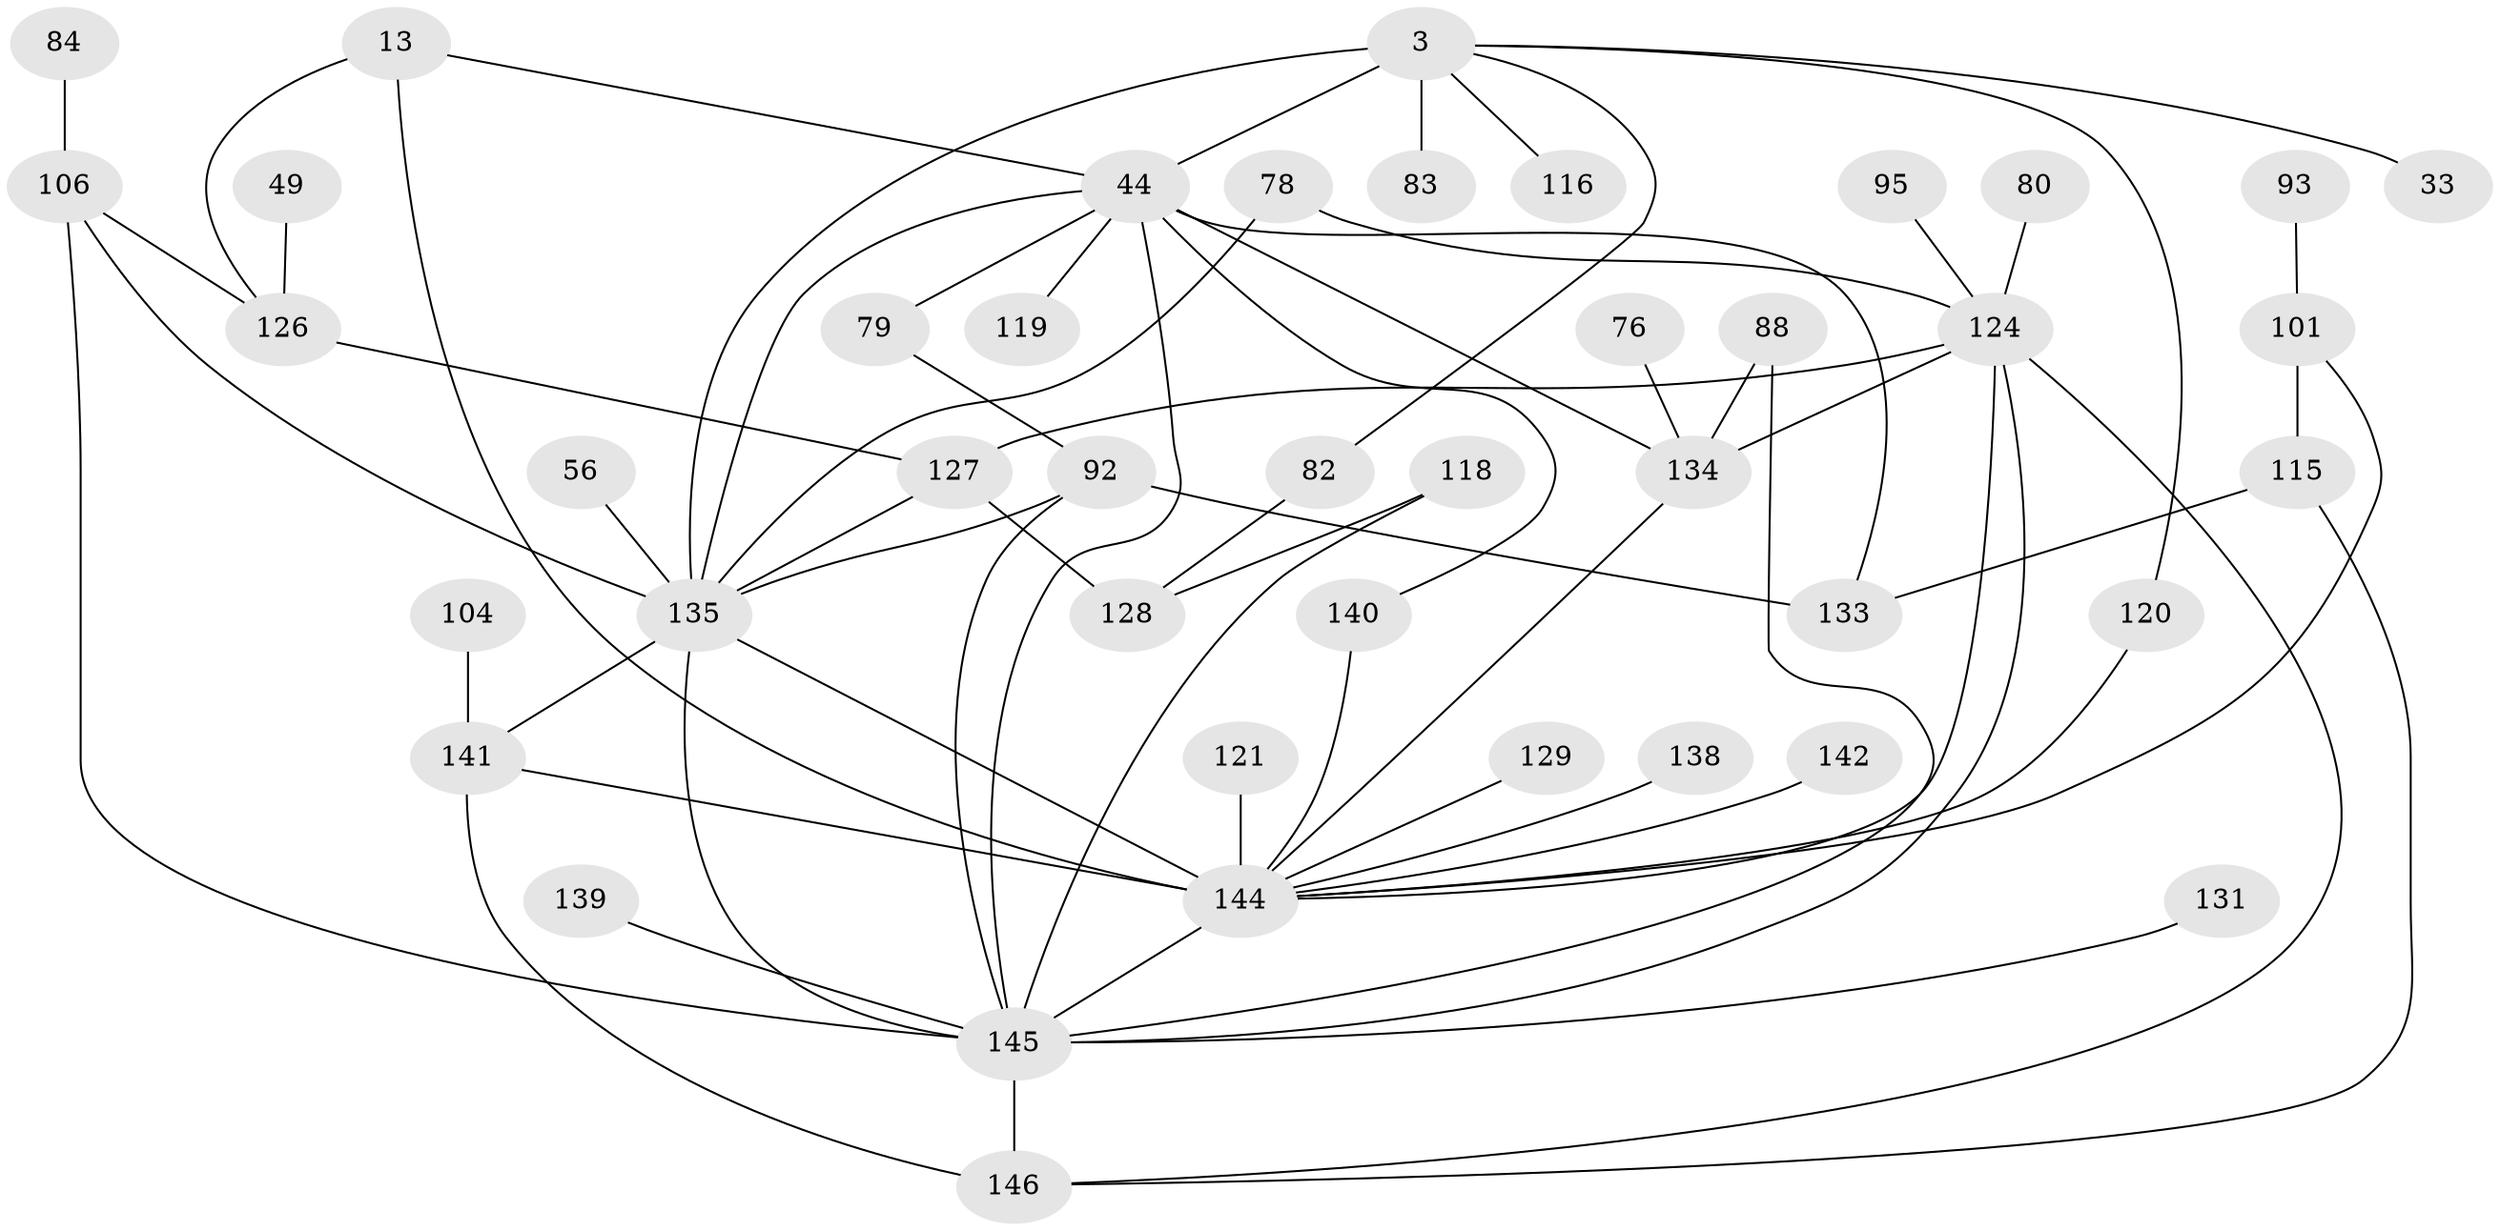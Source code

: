 // original degree distribution, {4: 0.1506849315068493, 8: 0.0136986301369863, 7: 0.00684931506849315, 6: 0.0410958904109589, 3: 0.2054794520547945, 5: 0.0684931506849315, 2: 0.3287671232876712, 1: 0.18493150684931506}
// Generated by graph-tools (version 1.1) at 2025/44/03/04/25 21:44:55]
// undirected, 43 vertices, 67 edges
graph export_dot {
graph [start="1"]
  node [color=gray90,style=filled];
  3 [super="+1"];
  13 [super="+10"];
  33;
  44 [super="+27+7+2"];
  49 [super="+23"];
  56 [super="+11"];
  76;
  78 [super="+77"];
  79;
  80;
  82 [super="+6"];
  83;
  84;
  88;
  92 [super="+16"];
  93;
  95;
  101 [super="+62"];
  104;
  106 [super="+20+30+61"];
  115 [super="+46"];
  116 [super="+52+109"];
  118;
  119 [super="+114"];
  120 [super="+107"];
  121 [super="+47"];
  124 [super="+54+110+63"];
  126 [super="+17"];
  127 [super="+35+69"];
  128;
  129;
  131;
  133 [super="+108"];
  134 [super="+29+72"];
  135 [super="+103+73+5"];
  138;
  139 [super="+97+117"];
  140 [super="+68"];
  141 [super="+100"];
  142;
  144 [super="+102+137+41+143"];
  145 [super="+132"];
  146 [super="+136"];
  3 -- 33;
  3 -- 120;
  3 -- 83;
  3 -- 82;
  3 -- 116;
  3 -- 44 [weight=2];
  3 -- 135 [weight=2];
  13 -- 126;
  13 -- 144 [weight=5];
  13 -- 44 [weight=2];
  44 -- 135;
  44 -- 140;
  44 -- 119;
  44 -- 133;
  44 -- 79;
  44 -- 134 [weight=2];
  44 -- 145 [weight=2];
  49 -- 126;
  56 -- 135;
  76 -- 134;
  78 -- 135 [weight=3];
  78 -- 124 [weight=2];
  79 -- 92;
  80 -- 124;
  82 -- 128 [weight=2];
  84 -- 106;
  88 -- 134;
  88 -- 145;
  92 -- 145;
  92 -- 135;
  92 -- 133 [weight=2];
  93 -- 101;
  95 -- 124;
  101 -- 144;
  101 -- 115 [weight=2];
  104 -- 141;
  106 -- 126 [weight=2];
  106 -- 135 [weight=2];
  106 -- 145;
  115 -- 146;
  115 -- 133;
  118 -- 128;
  118 -- 145;
  120 -- 144;
  121 -- 144;
  124 -- 144 [weight=3];
  124 -- 127;
  124 -- 146;
  124 -- 134 [weight=2];
  124 -- 145;
  126 -- 127;
  127 -- 128;
  127 -- 135;
  129 -- 144;
  131 -- 145;
  134 -- 144 [weight=3];
  135 -- 141;
  135 -- 144 [weight=3];
  135 -- 145 [weight=2];
  138 -- 144;
  139 -- 145 [weight=4];
  140 -- 144;
  141 -- 146 [weight=2];
  141 -- 144;
  142 -- 144;
  144 -- 145 [weight=5];
  145 -- 146 [weight=2];
}
